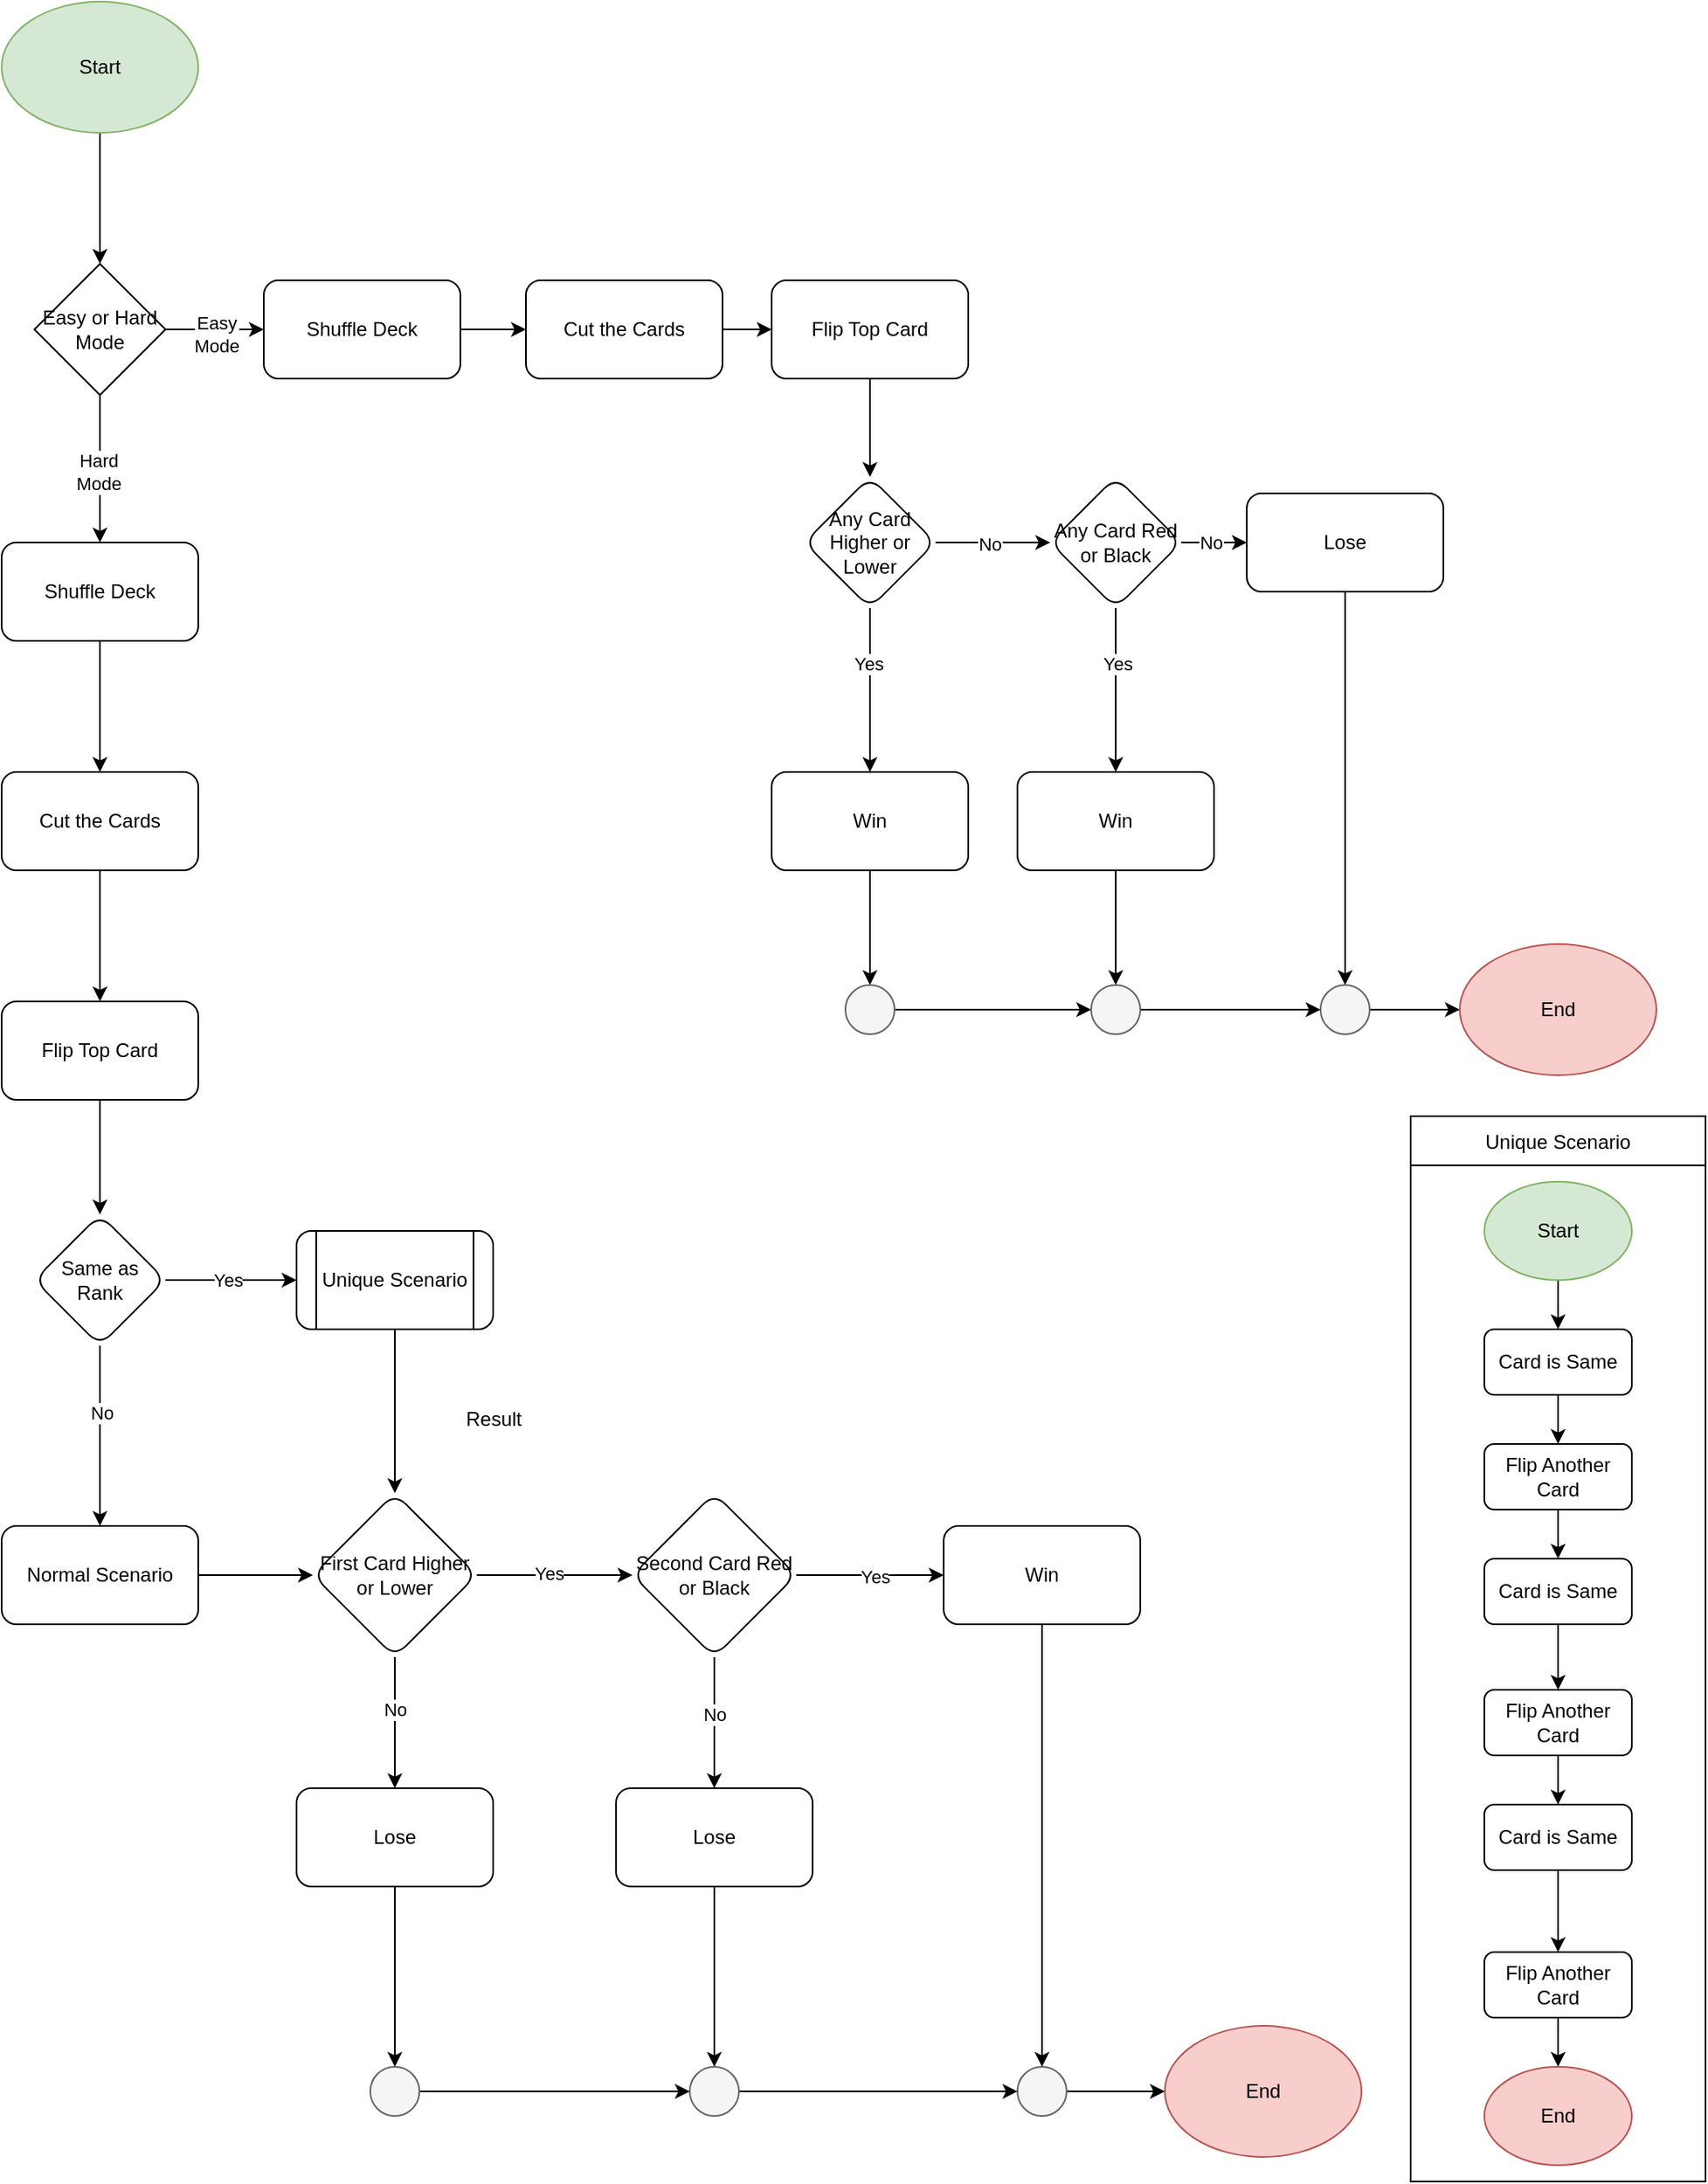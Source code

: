 <mxfile version="23.1.4" type="github">
  <diagram name="Page-1" id="zY0mLcmvpDzbfV66CibP">
    <mxGraphModel dx="1434" dy="754" grid="1" gridSize="10" guides="1" tooltips="1" connect="1" arrows="1" fold="1" page="1" pageScale="1" pageWidth="850" pageHeight="1100" math="0" shadow="0">
      <root>
        <mxCell id="0" />
        <mxCell id="1" parent="0" />
        <mxCell id="0r4grzwR4e4F5FuuQjWl-5" value="" style="edgeStyle=orthogonalEdgeStyle;rounded=0;orthogonalLoop=1;jettySize=auto;html=1;" parent="1" source="0r4grzwR4e4F5FuuQjWl-1" target="0r4grzwR4e4F5FuuQjWl-4" edge="1">
          <mxGeometry relative="1" as="geometry" />
        </mxCell>
        <mxCell id="0r4grzwR4e4F5FuuQjWl-1" value="Start" style="ellipse;whiteSpace=wrap;html=1;fillColor=#d5e8d4;strokeColor=#82b366;" parent="1" vertex="1">
          <mxGeometry x="40" y="40" width="120" height="80" as="geometry" />
        </mxCell>
        <mxCell id="0r4grzwR4e4F5FuuQjWl-9" value="" style="edgeStyle=orthogonalEdgeStyle;rounded=0;orthogonalLoop=1;jettySize=auto;html=1;" parent="1" source="0r4grzwR4e4F5FuuQjWl-4" target="0r4grzwR4e4F5FuuQjWl-8" edge="1">
          <mxGeometry relative="1" as="geometry" />
        </mxCell>
        <mxCell id="HEWQV4tWTUwhzB4Es2ce-71" value="&lt;div&gt;Hard &lt;br&gt;&lt;/div&gt;&lt;div&gt;Mode&lt;br&gt;&lt;/div&gt;" style="edgeLabel;html=1;align=center;verticalAlign=middle;resizable=0;points=[];" vertex="1" connectable="0" parent="0r4grzwR4e4F5FuuQjWl-9">
          <mxGeometry x="0.044" y="-1" relative="1" as="geometry">
            <mxPoint as="offset" />
          </mxGeometry>
        </mxCell>
        <mxCell id="0r4grzwR4e4F5FuuQjWl-16" value="" style="edgeStyle=orthogonalEdgeStyle;rounded=0;orthogonalLoop=1;jettySize=auto;html=1;" parent="1" source="0r4grzwR4e4F5FuuQjWl-4" target="0r4grzwR4e4F5FuuQjWl-15" edge="1">
          <mxGeometry relative="1" as="geometry" />
        </mxCell>
        <mxCell id="HEWQV4tWTUwhzB4Es2ce-69" value="&lt;div&gt;Easy &lt;br&gt;&lt;/div&gt;&lt;div&gt;Mode&lt;br&gt;&lt;/div&gt;" style="edgeLabel;html=1;align=center;verticalAlign=middle;resizable=0;points=[];" vertex="1" connectable="0" parent="0r4grzwR4e4F5FuuQjWl-16">
          <mxGeometry x="0.033" y="-3" relative="1" as="geometry">
            <mxPoint as="offset" />
          </mxGeometry>
        </mxCell>
        <mxCell id="0r4grzwR4e4F5FuuQjWl-4" value="Easy or Hard Mode" style="rhombus;whiteSpace=wrap;html=1;" parent="1" vertex="1">
          <mxGeometry x="60" y="200" width="80" height="80" as="geometry" />
        </mxCell>
        <mxCell id="0r4grzwR4e4F5FuuQjWl-13" value="" style="edgeStyle=orthogonalEdgeStyle;rounded=0;orthogonalLoop=1;jettySize=auto;html=1;" parent="1" source="0r4grzwR4e4F5FuuQjWl-8" target="0r4grzwR4e4F5FuuQjWl-12" edge="1">
          <mxGeometry relative="1" as="geometry" />
        </mxCell>
        <mxCell id="0r4grzwR4e4F5FuuQjWl-8" value="Shuffle Deck" style="rounded=1;whiteSpace=wrap;html=1;" parent="1" vertex="1">
          <mxGeometry x="40" y="370" width="120" height="60" as="geometry" />
        </mxCell>
        <mxCell id="0r4grzwR4e4F5FuuQjWl-23" value="" style="edgeStyle=orthogonalEdgeStyle;rounded=0;orthogonalLoop=1;jettySize=auto;html=1;" parent="1" source="0r4grzwR4e4F5FuuQjWl-12" target="0r4grzwR4e4F5FuuQjWl-22" edge="1">
          <mxGeometry relative="1" as="geometry" />
        </mxCell>
        <mxCell id="0r4grzwR4e4F5FuuQjWl-12" value="Cut the Cards" style="rounded=1;whiteSpace=wrap;html=1;" parent="1" vertex="1">
          <mxGeometry x="40" y="510" width="120" height="60" as="geometry" />
        </mxCell>
        <mxCell id="0r4grzwR4e4F5FuuQjWl-19" value="" style="edgeStyle=orthogonalEdgeStyle;rounded=0;orthogonalLoop=1;jettySize=auto;html=1;" parent="1" source="0r4grzwR4e4F5FuuQjWl-15" target="0r4grzwR4e4F5FuuQjWl-18" edge="1">
          <mxGeometry relative="1" as="geometry" />
        </mxCell>
        <mxCell id="0r4grzwR4e4F5FuuQjWl-15" value="Shuffle Deck" style="rounded=1;whiteSpace=wrap;html=1;" parent="1" vertex="1">
          <mxGeometry x="200" y="210" width="120" height="60" as="geometry" />
        </mxCell>
        <mxCell id="0r4grzwR4e4F5FuuQjWl-21" value="" style="edgeStyle=orthogonalEdgeStyle;rounded=0;orthogonalLoop=1;jettySize=auto;html=1;" parent="1" source="0r4grzwR4e4F5FuuQjWl-18" target="0r4grzwR4e4F5FuuQjWl-20" edge="1">
          <mxGeometry relative="1" as="geometry" />
        </mxCell>
        <mxCell id="0r4grzwR4e4F5FuuQjWl-18" value="Cut the Cards" style="rounded=1;whiteSpace=wrap;html=1;" parent="1" vertex="1">
          <mxGeometry x="360" y="210" width="120" height="60" as="geometry" />
        </mxCell>
        <mxCell id="HEWQV4tWTUwhzB4Es2ce-19" value="" style="edgeStyle=orthogonalEdgeStyle;rounded=0;orthogonalLoop=1;jettySize=auto;html=1;" edge="1" parent="1" source="0r4grzwR4e4F5FuuQjWl-20" target="HEWQV4tWTUwhzB4Es2ce-18">
          <mxGeometry relative="1" as="geometry" />
        </mxCell>
        <mxCell id="0r4grzwR4e4F5FuuQjWl-20" value="Flip Top Card" style="rounded=1;whiteSpace=wrap;html=1;" parent="1" vertex="1">
          <mxGeometry x="510" y="210" width="120" height="60" as="geometry" />
        </mxCell>
        <mxCell id="HEWQV4tWTUwhzB4Es2ce-74" value="" style="edgeStyle=orthogonalEdgeStyle;rounded=0;orthogonalLoop=1;jettySize=auto;html=1;" edge="1" parent="1" source="0r4grzwR4e4F5FuuQjWl-22" target="HEWQV4tWTUwhzB4Es2ce-73">
          <mxGeometry relative="1" as="geometry" />
        </mxCell>
        <mxCell id="0r4grzwR4e4F5FuuQjWl-22" value="Flip Top Card" style="rounded=1;whiteSpace=wrap;html=1;" parent="1" vertex="1">
          <mxGeometry x="40" y="650" width="120" height="60" as="geometry" />
        </mxCell>
        <mxCell id="HEWQV4tWTUwhzB4Es2ce-5" value="" style="edgeStyle=orthogonalEdgeStyle;rounded=0;orthogonalLoop=1;jettySize=auto;html=1;" edge="1" parent="1" source="0r4grzwR4e4F5FuuQjWl-24" target="HEWQV4tWTUwhzB4Es2ce-4">
          <mxGeometry relative="1" as="geometry" />
        </mxCell>
        <mxCell id="HEWQV4tWTUwhzB4Es2ce-7" value="Yes" style="edgeLabel;html=1;align=center;verticalAlign=middle;resizable=0;points=[];" vertex="1" connectable="0" parent="HEWQV4tWTUwhzB4Es2ce-5">
          <mxGeometry x="-0.075" y="1" relative="1" as="geometry">
            <mxPoint as="offset" />
          </mxGeometry>
        </mxCell>
        <mxCell id="HEWQV4tWTUwhzB4Es2ce-15" value="" style="edgeStyle=orthogonalEdgeStyle;rounded=0;orthogonalLoop=1;jettySize=auto;html=1;" edge="1" parent="1" source="0r4grzwR4e4F5FuuQjWl-24" target="HEWQV4tWTUwhzB4Es2ce-14">
          <mxGeometry relative="1" as="geometry" />
        </mxCell>
        <mxCell id="HEWQV4tWTUwhzB4Es2ce-16" value="No" style="edgeLabel;html=1;align=center;verticalAlign=middle;resizable=0;points=[];" vertex="1" connectable="0" parent="HEWQV4tWTUwhzB4Es2ce-15">
          <mxGeometry x="-0.2" relative="1" as="geometry">
            <mxPoint as="offset" />
          </mxGeometry>
        </mxCell>
        <mxCell id="0r4grzwR4e4F5FuuQjWl-24" value="First Card Higher or Lower" style="rhombus;whiteSpace=wrap;html=1;rounded=1;" parent="1" vertex="1">
          <mxGeometry x="230" y="950" width="100" height="100" as="geometry" />
        </mxCell>
        <mxCell id="HEWQV4tWTUwhzB4Es2ce-9" value="" style="edgeStyle=orthogonalEdgeStyle;rounded=0;orthogonalLoop=1;jettySize=auto;html=1;" edge="1" parent="1" source="HEWQV4tWTUwhzB4Es2ce-4" target="HEWQV4tWTUwhzB4Es2ce-8">
          <mxGeometry relative="1" as="geometry" />
        </mxCell>
        <mxCell id="HEWQV4tWTUwhzB4Es2ce-11" value="Yes" style="edgeLabel;html=1;align=center;verticalAlign=middle;resizable=0;points=[];" vertex="1" connectable="0" parent="HEWQV4tWTUwhzB4Es2ce-9">
          <mxGeometry x="0.067" y="-1" relative="1" as="geometry">
            <mxPoint as="offset" />
          </mxGeometry>
        </mxCell>
        <mxCell id="HEWQV4tWTUwhzB4Es2ce-13" value="" style="edgeStyle=orthogonalEdgeStyle;rounded=0;orthogonalLoop=1;jettySize=auto;html=1;" edge="1" parent="1" source="HEWQV4tWTUwhzB4Es2ce-4" target="HEWQV4tWTUwhzB4Es2ce-12">
          <mxGeometry relative="1" as="geometry" />
        </mxCell>
        <mxCell id="HEWQV4tWTUwhzB4Es2ce-17" value="No" style="edgeLabel;html=1;align=center;verticalAlign=middle;resizable=0;points=[];" vertex="1" connectable="0" parent="HEWQV4tWTUwhzB4Es2ce-13">
          <mxGeometry x="-0.133" relative="1" as="geometry">
            <mxPoint as="offset" />
          </mxGeometry>
        </mxCell>
        <mxCell id="HEWQV4tWTUwhzB4Es2ce-4" value="Second Card Red or Black" style="rhombus;whiteSpace=wrap;html=1;rounded=1;" vertex="1" parent="1">
          <mxGeometry x="425" y="950" width="100" height="100" as="geometry" />
        </mxCell>
        <mxCell id="HEWQV4tWTUwhzB4Es2ce-62" value="" style="edgeStyle=orthogonalEdgeStyle;rounded=0;orthogonalLoop=1;jettySize=auto;html=1;" edge="1" parent="1" source="HEWQV4tWTUwhzB4Es2ce-8" target="HEWQV4tWTUwhzB4Es2ce-57">
          <mxGeometry relative="1" as="geometry" />
        </mxCell>
        <mxCell id="HEWQV4tWTUwhzB4Es2ce-8" value="Win" style="whiteSpace=wrap;html=1;rounded=1;" vertex="1" parent="1">
          <mxGeometry x="615" y="970" width="120" height="60" as="geometry" />
        </mxCell>
        <mxCell id="HEWQV4tWTUwhzB4Es2ce-61" value="" style="edgeStyle=orthogonalEdgeStyle;rounded=0;orthogonalLoop=1;jettySize=auto;html=1;" edge="1" parent="1" source="HEWQV4tWTUwhzB4Es2ce-12" target="HEWQV4tWTUwhzB4Es2ce-58">
          <mxGeometry relative="1" as="geometry" />
        </mxCell>
        <mxCell id="HEWQV4tWTUwhzB4Es2ce-12" value="Lose" style="whiteSpace=wrap;html=1;rounded=1;" vertex="1" parent="1">
          <mxGeometry x="415" y="1130" width="120" height="60" as="geometry" />
        </mxCell>
        <mxCell id="HEWQV4tWTUwhzB4Es2ce-60" value="" style="edgeStyle=orthogonalEdgeStyle;rounded=0;orthogonalLoop=1;jettySize=auto;html=1;" edge="1" parent="1" source="HEWQV4tWTUwhzB4Es2ce-14" target="HEWQV4tWTUwhzB4Es2ce-59">
          <mxGeometry relative="1" as="geometry" />
        </mxCell>
        <mxCell id="HEWQV4tWTUwhzB4Es2ce-14" value="Lose" style="rounded=1;whiteSpace=wrap;html=1;" vertex="1" parent="1">
          <mxGeometry x="220" y="1130" width="120" height="60" as="geometry" />
        </mxCell>
        <mxCell id="HEWQV4tWTUwhzB4Es2ce-21" value="" style="edgeStyle=orthogonalEdgeStyle;rounded=0;orthogonalLoop=1;jettySize=auto;html=1;" edge="1" parent="1" source="HEWQV4tWTUwhzB4Es2ce-23" target="HEWQV4tWTUwhzB4Es2ce-20">
          <mxGeometry relative="1" as="geometry" />
        </mxCell>
        <mxCell id="HEWQV4tWTUwhzB4Es2ce-38" value="Yes" style="edgeLabel;html=1;align=center;verticalAlign=middle;resizable=0;points=[];" vertex="1" connectable="0" parent="HEWQV4tWTUwhzB4Es2ce-21">
          <mxGeometry x="-0.32" y="1" relative="1" as="geometry">
            <mxPoint as="offset" />
          </mxGeometry>
        </mxCell>
        <mxCell id="HEWQV4tWTUwhzB4Es2ce-24" value="" style="edgeStyle=orthogonalEdgeStyle;rounded=0;orthogonalLoop=1;jettySize=auto;html=1;" edge="1" parent="1" source="HEWQV4tWTUwhzB4Es2ce-18" target="HEWQV4tWTUwhzB4Es2ce-23">
          <mxGeometry relative="1" as="geometry" />
        </mxCell>
        <mxCell id="HEWQV4tWTUwhzB4Es2ce-27" value="No" style="edgeLabel;html=1;align=center;verticalAlign=middle;resizable=0;points=[];" vertex="1" connectable="0" parent="HEWQV4tWTUwhzB4Es2ce-24">
          <mxGeometry x="-0.075" y="-1" relative="1" as="geometry">
            <mxPoint as="offset" />
          </mxGeometry>
        </mxCell>
        <mxCell id="HEWQV4tWTUwhzB4Es2ce-35" value="" style="edgeStyle=orthogonalEdgeStyle;rounded=0;orthogonalLoop=1;jettySize=auto;html=1;" edge="1" parent="1" source="HEWQV4tWTUwhzB4Es2ce-18" target="HEWQV4tWTUwhzB4Es2ce-25">
          <mxGeometry relative="1" as="geometry" />
        </mxCell>
        <mxCell id="HEWQV4tWTUwhzB4Es2ce-36" value="Yes" style="edgeLabel;html=1;align=center;verticalAlign=middle;resizable=0;points=[];" vertex="1" connectable="0" parent="HEWQV4tWTUwhzB4Es2ce-35">
          <mxGeometry x="-0.32" y="-1" relative="1" as="geometry">
            <mxPoint as="offset" />
          </mxGeometry>
        </mxCell>
        <mxCell id="HEWQV4tWTUwhzB4Es2ce-18" value="Any Card Higher or Lower" style="rhombus;whiteSpace=wrap;html=1;rounded=1;" vertex="1" parent="1">
          <mxGeometry x="530" y="330" width="80" height="80" as="geometry" />
        </mxCell>
        <mxCell id="HEWQV4tWTUwhzB4Es2ce-48" value="" style="edgeStyle=orthogonalEdgeStyle;rounded=0;orthogonalLoop=1;jettySize=auto;html=1;" edge="1" parent="1" source="HEWQV4tWTUwhzB4Es2ce-20" target="HEWQV4tWTUwhzB4Es2ce-45">
          <mxGeometry relative="1" as="geometry" />
        </mxCell>
        <mxCell id="HEWQV4tWTUwhzB4Es2ce-20" value="Win" style="rounded=1;whiteSpace=wrap;html=1;" vertex="1" parent="1">
          <mxGeometry x="660" y="510" width="120" height="60" as="geometry" />
        </mxCell>
        <mxCell id="HEWQV4tWTUwhzB4Es2ce-29" value="" style="edgeStyle=orthogonalEdgeStyle;rounded=0;orthogonalLoop=1;jettySize=auto;html=1;" edge="1" parent="1" source="HEWQV4tWTUwhzB4Es2ce-23" target="HEWQV4tWTUwhzB4Es2ce-28">
          <mxGeometry relative="1" as="geometry" />
        </mxCell>
        <mxCell id="HEWQV4tWTUwhzB4Es2ce-30" value="No" style="edgeLabel;html=1;align=center;verticalAlign=middle;resizable=0;points=[];" vertex="1" connectable="0" parent="HEWQV4tWTUwhzB4Es2ce-29">
          <mxGeometry x="-0.1" relative="1" as="geometry">
            <mxPoint as="offset" />
          </mxGeometry>
        </mxCell>
        <mxCell id="HEWQV4tWTUwhzB4Es2ce-43" value="" style="edgeStyle=orthogonalEdgeStyle;rounded=0;orthogonalLoop=1;jettySize=auto;html=1;" edge="1" parent="1" source="HEWQV4tWTUwhzB4Es2ce-25" target="HEWQV4tWTUwhzB4Es2ce-42">
          <mxGeometry relative="1" as="geometry" />
        </mxCell>
        <mxCell id="HEWQV4tWTUwhzB4Es2ce-25" value="Win" style="rounded=1;whiteSpace=wrap;html=1;" vertex="1" parent="1">
          <mxGeometry x="510" y="510" width="120" height="60" as="geometry" />
        </mxCell>
        <mxCell id="HEWQV4tWTUwhzB4Es2ce-51" value="" style="edgeStyle=orthogonalEdgeStyle;rounded=0;orthogonalLoop=1;jettySize=auto;html=1;" edge="1" parent="1" source="HEWQV4tWTUwhzB4Es2ce-28" target="HEWQV4tWTUwhzB4Es2ce-47">
          <mxGeometry relative="1" as="geometry" />
        </mxCell>
        <mxCell id="HEWQV4tWTUwhzB4Es2ce-28" value="Lose" style="rounded=1;whiteSpace=wrap;html=1;" vertex="1" parent="1">
          <mxGeometry x="800" y="340" width="120" height="60" as="geometry" />
        </mxCell>
        <mxCell id="HEWQV4tWTUwhzB4Es2ce-23" value="Any Card Red or Black" style="rhombus;whiteSpace=wrap;html=1;rounded=1;" vertex="1" parent="1">
          <mxGeometry x="680" y="330" width="80" height="80" as="geometry" />
        </mxCell>
        <mxCell id="HEWQV4tWTUwhzB4Es2ce-49" value="" style="edgeStyle=orthogonalEdgeStyle;rounded=0;orthogonalLoop=1;jettySize=auto;html=1;" edge="1" parent="1" source="HEWQV4tWTUwhzB4Es2ce-42" target="HEWQV4tWTUwhzB4Es2ce-45">
          <mxGeometry relative="1" as="geometry" />
        </mxCell>
        <mxCell id="HEWQV4tWTUwhzB4Es2ce-42" value="" style="ellipse;whiteSpace=wrap;html=1;rounded=1;fillColor=#f5f5f5;fontColor=#333333;strokeColor=#666666;" vertex="1" parent="1">
          <mxGeometry x="555" y="640" width="30" height="30" as="geometry" />
        </mxCell>
        <mxCell id="HEWQV4tWTUwhzB4Es2ce-50" value="" style="edgeStyle=orthogonalEdgeStyle;rounded=0;orthogonalLoop=1;jettySize=auto;html=1;" edge="1" parent="1" source="HEWQV4tWTUwhzB4Es2ce-45" target="HEWQV4tWTUwhzB4Es2ce-47">
          <mxGeometry relative="1" as="geometry" />
        </mxCell>
        <mxCell id="HEWQV4tWTUwhzB4Es2ce-45" value="" style="ellipse;whiteSpace=wrap;html=1;rounded=1;fillColor=#f5f5f5;fontColor=#333333;strokeColor=#666666;" vertex="1" parent="1">
          <mxGeometry x="705" y="640" width="30" height="30" as="geometry" />
        </mxCell>
        <mxCell id="HEWQV4tWTUwhzB4Es2ce-55" value="" style="edgeStyle=orthogonalEdgeStyle;rounded=0;orthogonalLoop=1;jettySize=auto;html=1;" edge="1" parent="1" source="HEWQV4tWTUwhzB4Es2ce-47" target="HEWQV4tWTUwhzB4Es2ce-54">
          <mxGeometry relative="1" as="geometry" />
        </mxCell>
        <mxCell id="HEWQV4tWTUwhzB4Es2ce-47" value="" style="ellipse;whiteSpace=wrap;html=1;rounded=1;fillColor=#f5f5f5;fontColor=#333333;strokeColor=#666666;" vertex="1" parent="1">
          <mxGeometry x="845" y="640" width="30" height="30" as="geometry" />
        </mxCell>
        <mxCell id="HEWQV4tWTUwhzB4Es2ce-54" value="End" style="ellipse;whiteSpace=wrap;html=1;fillColor=#f8cecc;strokeColor=#b85450;" vertex="1" parent="1">
          <mxGeometry x="930" y="615" width="120" height="80" as="geometry" />
        </mxCell>
        <mxCell id="HEWQV4tWTUwhzB4Es2ce-56" value="End" style="ellipse;whiteSpace=wrap;html=1;fillColor=#f8cecc;strokeColor=#b85450;" vertex="1" parent="1">
          <mxGeometry x="750" y="1275" width="120" height="80" as="geometry" />
        </mxCell>
        <mxCell id="HEWQV4tWTUwhzB4Es2ce-64" value="" style="edgeStyle=orthogonalEdgeStyle;rounded=0;orthogonalLoop=1;jettySize=auto;html=1;" edge="1" parent="1" source="HEWQV4tWTUwhzB4Es2ce-57" target="HEWQV4tWTUwhzB4Es2ce-56">
          <mxGeometry relative="1" as="geometry" />
        </mxCell>
        <mxCell id="HEWQV4tWTUwhzB4Es2ce-57" value="" style="ellipse;whiteSpace=wrap;html=1;rounded=1;fillColor=#f5f5f5;fontColor=#333333;strokeColor=#666666;" vertex="1" parent="1">
          <mxGeometry x="660" y="1300" width="30" height="30" as="geometry" />
        </mxCell>
        <mxCell id="HEWQV4tWTUwhzB4Es2ce-65" value="" style="edgeStyle=orthogonalEdgeStyle;rounded=0;orthogonalLoop=1;jettySize=auto;html=1;" edge="1" parent="1" source="HEWQV4tWTUwhzB4Es2ce-58" target="HEWQV4tWTUwhzB4Es2ce-57">
          <mxGeometry relative="1" as="geometry" />
        </mxCell>
        <mxCell id="HEWQV4tWTUwhzB4Es2ce-58" value="" style="ellipse;whiteSpace=wrap;html=1;rounded=1;fillColor=#f5f5f5;fontColor=#333333;strokeColor=#666666;" vertex="1" parent="1">
          <mxGeometry x="460" y="1300" width="30" height="30" as="geometry" />
        </mxCell>
        <mxCell id="HEWQV4tWTUwhzB4Es2ce-67" value="" style="edgeStyle=orthogonalEdgeStyle;rounded=0;orthogonalLoop=1;jettySize=auto;html=1;" edge="1" parent="1" source="HEWQV4tWTUwhzB4Es2ce-59" target="HEWQV4tWTUwhzB4Es2ce-58">
          <mxGeometry relative="1" as="geometry" />
        </mxCell>
        <mxCell id="HEWQV4tWTUwhzB4Es2ce-59" value="" style="ellipse;whiteSpace=wrap;html=1;rounded=1;fillColor=#f5f5f5;fontColor=#333333;strokeColor=#666666;" vertex="1" parent="1">
          <mxGeometry x="265" y="1300" width="30" height="30" as="geometry" />
        </mxCell>
        <mxCell id="HEWQV4tWTUwhzB4Es2ce-78" value="" style="edgeStyle=orthogonalEdgeStyle;rounded=0;orthogonalLoop=1;jettySize=auto;html=1;" edge="1" parent="1" source="HEWQV4tWTUwhzB4Es2ce-73" target="HEWQV4tWTUwhzB4Es2ce-77">
          <mxGeometry relative="1" as="geometry" />
        </mxCell>
        <mxCell id="HEWQV4tWTUwhzB4Es2ce-101" value="Yes" style="edgeLabel;html=1;align=center;verticalAlign=middle;resizable=0;points=[];" vertex="1" connectable="0" parent="HEWQV4tWTUwhzB4Es2ce-78">
          <mxGeometry x="-0.067" relative="1" as="geometry">
            <mxPoint as="offset" />
          </mxGeometry>
        </mxCell>
        <mxCell id="HEWQV4tWTUwhzB4Es2ce-103" value="" style="edgeStyle=orthogonalEdgeStyle;rounded=0;orthogonalLoop=1;jettySize=auto;html=1;" edge="1" parent="1" source="HEWQV4tWTUwhzB4Es2ce-73" target="HEWQV4tWTUwhzB4Es2ce-102">
          <mxGeometry relative="1" as="geometry" />
        </mxCell>
        <mxCell id="HEWQV4tWTUwhzB4Es2ce-104" value="No" style="edgeLabel;html=1;align=center;verticalAlign=middle;resizable=0;points=[];" vertex="1" connectable="0" parent="HEWQV4tWTUwhzB4Es2ce-103">
          <mxGeometry x="-0.259" y="1" relative="1" as="geometry">
            <mxPoint as="offset" />
          </mxGeometry>
        </mxCell>
        <mxCell id="HEWQV4tWTUwhzB4Es2ce-73" value="Same as Rank" style="rhombus;whiteSpace=wrap;html=1;rounded=1;" vertex="1" parent="1">
          <mxGeometry x="60" y="780" width="80" height="80" as="geometry" />
        </mxCell>
        <mxCell id="HEWQV4tWTUwhzB4Es2ce-79" value="" style="edgeStyle=orthogonalEdgeStyle;rounded=0;orthogonalLoop=1;jettySize=auto;html=1;" edge="1" parent="1" source="HEWQV4tWTUwhzB4Es2ce-77" target="0r4grzwR4e4F5FuuQjWl-24">
          <mxGeometry relative="1" as="geometry" />
        </mxCell>
        <mxCell id="HEWQV4tWTUwhzB4Es2ce-77" value="Unique Scenario" style="shape=process;whiteSpace=wrap;html=1;backgroundOutline=1;rounded=1;" vertex="1" parent="1">
          <mxGeometry x="220" y="790" width="120" height="60" as="geometry" />
        </mxCell>
        <mxCell id="HEWQV4tWTUwhzB4Es2ce-80" value="Unique Scenario" style="shape=table;startSize=30;container=1;collapsible=0;childLayout=tableLayout;" vertex="1" parent="1">
          <mxGeometry x="900" y="720" width="180" height="650" as="geometry" />
        </mxCell>
        <mxCell id="HEWQV4tWTUwhzB4Es2ce-81" value="" style="shape=tableRow;horizontal=0;startSize=0;swimlaneHead=0;swimlaneBody=0;strokeColor=inherit;top=0;left=0;bottom=0;right=0;collapsible=0;dropTarget=0;fillColor=none;points=[[0,0.5],[1,0.5]];portConstraint=eastwest;" vertex="1" parent="HEWQV4tWTUwhzB4Es2ce-80">
          <mxGeometry y="30" width="180" height="620" as="geometry" />
        </mxCell>
        <mxCell id="HEWQV4tWTUwhzB4Es2ce-82" value="" style="shape=partialRectangle;html=1;whiteSpace=wrap;connectable=0;strokeColor=inherit;overflow=hidden;fillColor=none;top=0;left=0;bottom=0;right=0;pointerEvents=1;" vertex="1" parent="HEWQV4tWTUwhzB4Es2ce-81">
          <mxGeometry width="180" height="620" as="geometry">
            <mxRectangle width="180" height="620" as="alternateBounds" />
          </mxGeometry>
        </mxCell>
        <mxCell id="HEWQV4tWTUwhzB4Es2ce-92" value="" style="edgeStyle=orthogonalEdgeStyle;rounded=0;orthogonalLoop=1;jettySize=auto;html=1;" edge="1" parent="1" source="HEWQV4tWTUwhzB4Es2ce-83" target="HEWQV4tWTUwhzB4Es2ce-84">
          <mxGeometry relative="1" as="geometry" />
        </mxCell>
        <mxCell id="HEWQV4tWTUwhzB4Es2ce-83" value="Start" style="ellipse;whiteSpace=wrap;html=1;fillColor=#d5e8d4;strokeColor=#82b366;" vertex="1" parent="1">
          <mxGeometry x="945" y="760" width="90" height="60" as="geometry" />
        </mxCell>
        <mxCell id="HEWQV4tWTUwhzB4Es2ce-93" value="" style="edgeStyle=orthogonalEdgeStyle;rounded=0;orthogonalLoop=1;jettySize=auto;html=1;" edge="1" parent="1" source="HEWQV4tWTUwhzB4Es2ce-84" target="HEWQV4tWTUwhzB4Es2ce-88">
          <mxGeometry relative="1" as="geometry" />
        </mxCell>
        <mxCell id="HEWQV4tWTUwhzB4Es2ce-84" value="Card is Same" style="rounded=1;whiteSpace=wrap;html=1;" vertex="1" parent="1">
          <mxGeometry x="945" y="850" width="90" height="40" as="geometry" />
        </mxCell>
        <mxCell id="HEWQV4tWTUwhzB4Es2ce-95" value="" style="edgeStyle=orthogonalEdgeStyle;rounded=0;orthogonalLoop=1;jettySize=auto;html=1;" edge="1" parent="1" source="HEWQV4tWTUwhzB4Es2ce-85" target="HEWQV4tWTUwhzB4Es2ce-89">
          <mxGeometry relative="1" as="geometry" />
        </mxCell>
        <mxCell id="HEWQV4tWTUwhzB4Es2ce-85" value="Card is Same" style="rounded=1;whiteSpace=wrap;html=1;" vertex="1" parent="1">
          <mxGeometry x="945" y="990" width="90" height="40" as="geometry" />
        </mxCell>
        <mxCell id="HEWQV4tWTUwhzB4Es2ce-98" value="" style="edgeStyle=orthogonalEdgeStyle;rounded=0;orthogonalLoop=1;jettySize=auto;html=1;" edge="1" parent="1" source="HEWQV4tWTUwhzB4Es2ce-86" target="HEWQV4tWTUwhzB4Es2ce-90">
          <mxGeometry relative="1" as="geometry" />
        </mxCell>
        <mxCell id="HEWQV4tWTUwhzB4Es2ce-86" value="Card is Same" style="rounded=1;whiteSpace=wrap;html=1;" vertex="1" parent="1">
          <mxGeometry x="945" y="1140" width="90" height="40" as="geometry" />
        </mxCell>
        <mxCell id="HEWQV4tWTUwhzB4Es2ce-94" value="" style="edgeStyle=orthogonalEdgeStyle;rounded=0;orthogonalLoop=1;jettySize=auto;html=1;" edge="1" parent="1" source="HEWQV4tWTUwhzB4Es2ce-88" target="HEWQV4tWTUwhzB4Es2ce-85">
          <mxGeometry relative="1" as="geometry" />
        </mxCell>
        <mxCell id="HEWQV4tWTUwhzB4Es2ce-88" value="Flip Another Card" style="rounded=1;whiteSpace=wrap;html=1;" vertex="1" parent="1">
          <mxGeometry x="945" y="920" width="90" height="40" as="geometry" />
        </mxCell>
        <mxCell id="HEWQV4tWTUwhzB4Es2ce-97" value="" style="edgeStyle=orthogonalEdgeStyle;rounded=0;orthogonalLoop=1;jettySize=auto;html=1;" edge="1" parent="1" source="HEWQV4tWTUwhzB4Es2ce-89" target="HEWQV4tWTUwhzB4Es2ce-86">
          <mxGeometry relative="1" as="geometry" />
        </mxCell>
        <mxCell id="HEWQV4tWTUwhzB4Es2ce-89" value="Flip Another Card" style="rounded=1;whiteSpace=wrap;html=1;" vertex="1" parent="1">
          <mxGeometry x="945" y="1070" width="90" height="40" as="geometry" />
        </mxCell>
        <mxCell id="HEWQV4tWTUwhzB4Es2ce-100" value="" style="edgeStyle=orthogonalEdgeStyle;rounded=0;orthogonalLoop=1;jettySize=auto;html=1;" edge="1" parent="1" source="HEWQV4tWTUwhzB4Es2ce-90" target="HEWQV4tWTUwhzB4Es2ce-99">
          <mxGeometry relative="1" as="geometry" />
        </mxCell>
        <mxCell id="HEWQV4tWTUwhzB4Es2ce-90" value="Flip Another Card" style="rounded=1;whiteSpace=wrap;html=1;" vertex="1" parent="1">
          <mxGeometry x="945" y="1230" width="90" height="40" as="geometry" />
        </mxCell>
        <mxCell id="HEWQV4tWTUwhzB4Es2ce-99" value="End" style="ellipse;whiteSpace=wrap;html=1;fillColor=#f8cecc;strokeColor=#b85450;" vertex="1" parent="1">
          <mxGeometry x="945" y="1300" width="90" height="60" as="geometry" />
        </mxCell>
        <mxCell id="HEWQV4tWTUwhzB4Es2ce-105" value="" style="edgeStyle=orthogonalEdgeStyle;rounded=0;orthogonalLoop=1;jettySize=auto;html=1;" edge="1" parent="1" source="HEWQV4tWTUwhzB4Es2ce-102" target="0r4grzwR4e4F5FuuQjWl-24">
          <mxGeometry relative="1" as="geometry" />
        </mxCell>
        <mxCell id="HEWQV4tWTUwhzB4Es2ce-102" value="Normal Scenario" style="rounded=1;whiteSpace=wrap;html=1;" vertex="1" parent="1">
          <mxGeometry x="40" y="970" width="120" height="60" as="geometry" />
        </mxCell>
        <mxCell id="HEWQV4tWTUwhzB4Es2ce-106" value="Result" style="text;html=1;align=center;verticalAlign=middle;resizable=0;points=[];autosize=1;strokeColor=none;fillColor=none;" vertex="1" parent="1">
          <mxGeometry x="310" y="890" width="60" height="30" as="geometry" />
        </mxCell>
      </root>
    </mxGraphModel>
  </diagram>
</mxfile>
